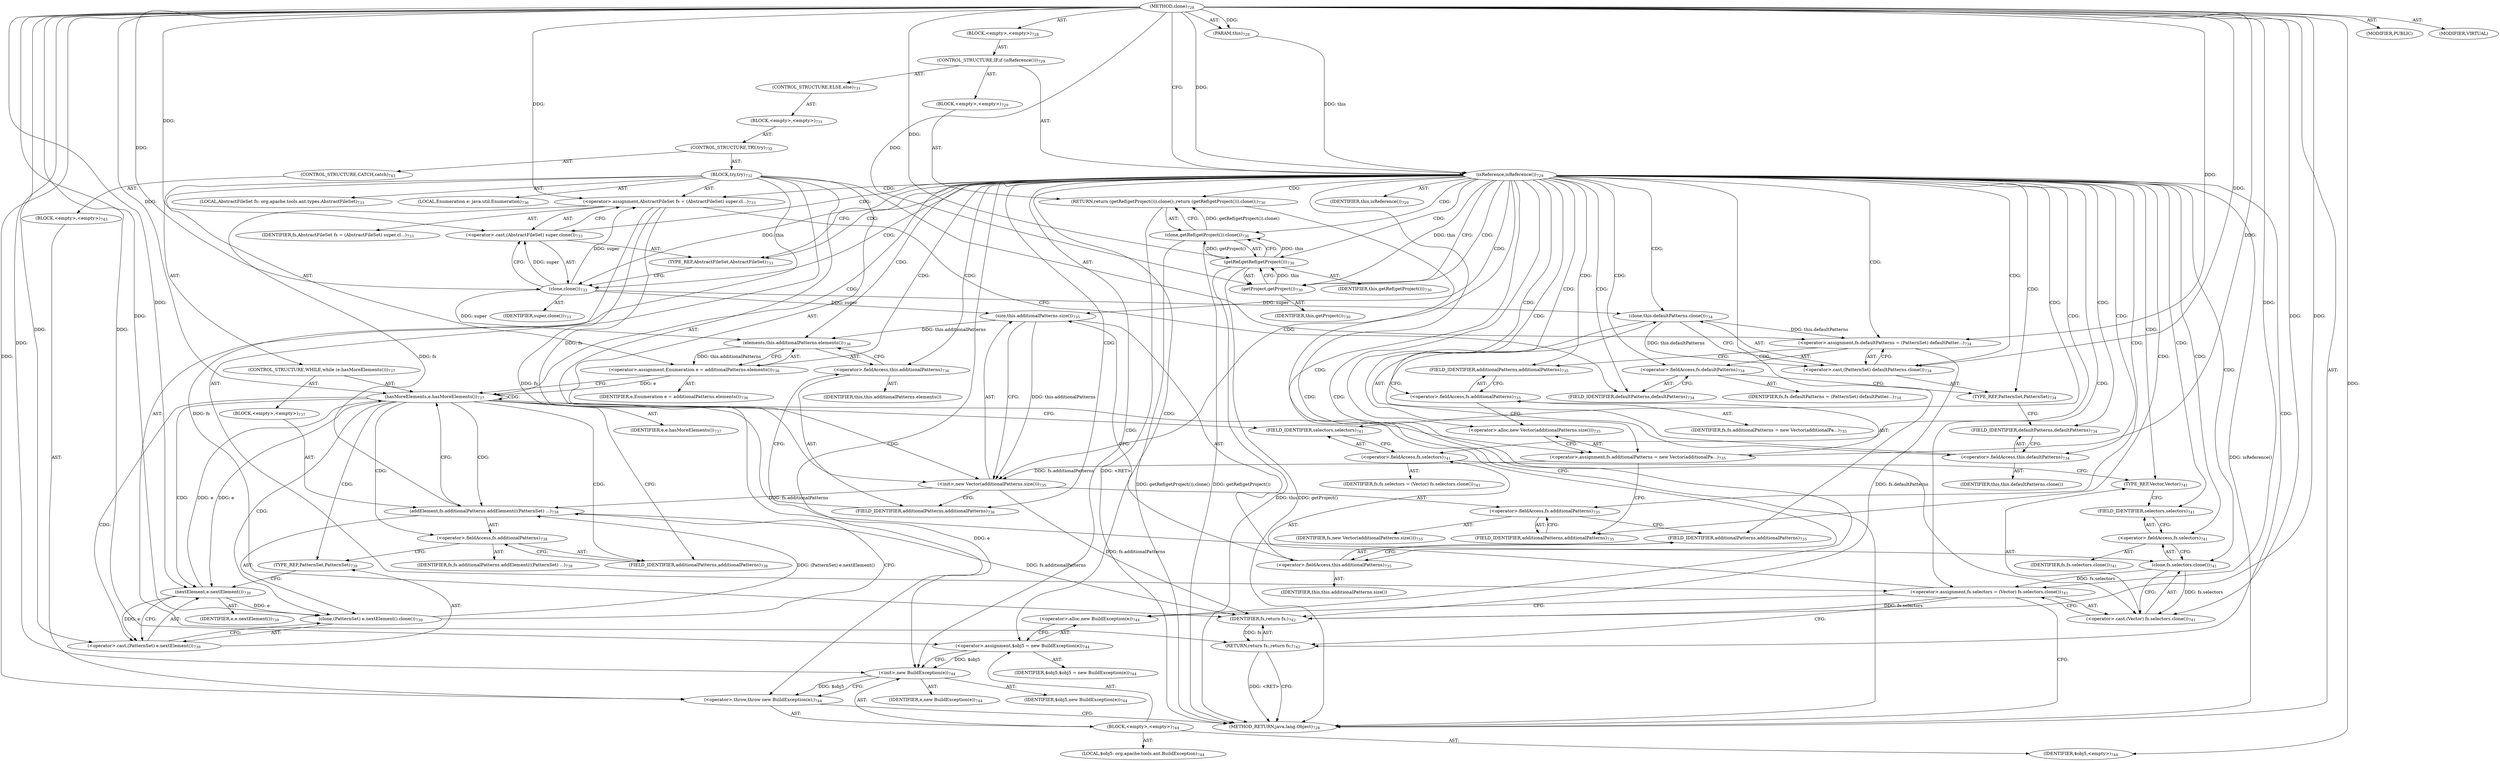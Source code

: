 digraph "clone" {  
"111669149745" [label = <(METHOD,clone)<SUB>728</SUB>> ]
"115964117039" [label = <(PARAM,this)<SUB>728</SUB>> ]
"25769803878" [label = <(BLOCK,&lt;empty&gt;,&lt;empty&gt;)<SUB>728</SUB>> ]
"47244640304" [label = <(CONTROL_STRUCTURE,IF,if (isReference()))<SUB>729</SUB>> ]
"30064771475" [label = <(isReference,isReference())<SUB>729</SUB>> ]
"68719476840" [label = <(IDENTIFIER,this,isReference())<SUB>729</SUB>> ]
"25769803879" [label = <(BLOCK,&lt;empty&gt;,&lt;empty&gt;)<SUB>729</SUB>> ]
"146028888093" [label = <(RETURN,return (getRef(getProject())).clone();,return (getRef(getProject())).clone();)<SUB>730</SUB>> ]
"30064771476" [label = <(clone,getRef(getProject()).clone())<SUB>730</SUB>> ]
"30064771477" [label = <(getRef,getRef(getProject()))<SUB>730</SUB>> ]
"68719476842" [label = <(IDENTIFIER,this,getRef(getProject()))<SUB>730</SUB>> ]
"30064771478" [label = <(getProject,getProject())<SUB>730</SUB>> ]
"68719476841" [label = <(IDENTIFIER,this,getProject())<SUB>730</SUB>> ]
"47244640305" [label = <(CONTROL_STRUCTURE,ELSE,else)<SUB>731</SUB>> ]
"25769803880" [label = <(BLOCK,&lt;empty&gt;,&lt;empty&gt;)<SUB>731</SUB>> ]
"47244640306" [label = <(CONTROL_STRUCTURE,TRY,try)<SUB>732</SUB>> ]
"25769803881" [label = <(BLOCK,try,try)<SUB>732</SUB>> ]
"94489280541" [label = <(LOCAL,AbstractFileSet fs: org.apache.tools.ant.types.AbstractFileSet)<SUB>733</SUB>> ]
"30064771479" [label = <(&lt;operator&gt;.assignment,AbstractFileSet fs = (AbstractFileSet) super.cl...)<SUB>733</SUB>> ]
"68719477065" [label = <(IDENTIFIER,fs,AbstractFileSet fs = (AbstractFileSet) super.cl...)<SUB>733</SUB>> ]
"30064771480" [label = <(&lt;operator&gt;.cast,(AbstractFileSet) super.clone())<SUB>733</SUB>> ]
"180388626439" [label = <(TYPE_REF,AbstractFileSet,AbstractFileSet)<SUB>733</SUB>> ]
"30064771481" [label = <(clone,clone())<SUB>733</SUB>> ]
"68719477066" [label = <(IDENTIFIER,super,clone())<SUB>733</SUB>> ]
"30064771482" [label = <(&lt;operator&gt;.assignment,fs.defaultPatterns = (PatternSet) defaultPatter...)<SUB>734</SUB>> ]
"30064771483" [label = <(&lt;operator&gt;.fieldAccess,fs.defaultPatterns)<SUB>734</SUB>> ]
"68719477067" [label = <(IDENTIFIER,fs,fs.defaultPatterns = (PatternSet) defaultPatter...)<SUB>734</SUB>> ]
"55834574925" [label = <(FIELD_IDENTIFIER,defaultPatterns,defaultPatterns)<SUB>734</SUB>> ]
"30064771484" [label = <(&lt;operator&gt;.cast,(PatternSet) defaultPatterns.clone())<SUB>734</SUB>> ]
"180388626440" [label = <(TYPE_REF,PatternSet,PatternSet)<SUB>734</SUB>> ]
"30064771485" [label = <(clone,this.defaultPatterns.clone())<SUB>734</SUB>> ]
"30064771486" [label = <(&lt;operator&gt;.fieldAccess,this.defaultPatterns)<SUB>734</SUB>> ]
"68719477068" [label = <(IDENTIFIER,this,this.defaultPatterns.clone())> ]
"55834574926" [label = <(FIELD_IDENTIFIER,defaultPatterns,defaultPatterns)<SUB>734</SUB>> ]
"30064771487" [label = <(&lt;operator&gt;.assignment,fs.additionalPatterns = new Vector(additionalPa...)<SUB>735</SUB>> ]
"30064771488" [label = <(&lt;operator&gt;.fieldAccess,fs.additionalPatterns)<SUB>735</SUB>> ]
"68719477069" [label = <(IDENTIFIER,fs,fs.additionalPatterns = new Vector(additionalPa...)<SUB>735</SUB>> ]
"55834574927" [label = <(FIELD_IDENTIFIER,additionalPatterns,additionalPatterns)<SUB>735</SUB>> ]
"30064771489" [label = <(&lt;operator&gt;.alloc,new Vector(additionalPatterns.size()))<SUB>735</SUB>> ]
"30064771490" [label = <(&lt;init&gt;,new Vector(additionalPatterns.size()))<SUB>735</SUB>> ]
"30064771491" [label = <(&lt;operator&gt;.fieldAccess,fs.additionalPatterns)<SUB>735</SUB>> ]
"68719477070" [label = <(IDENTIFIER,fs,new Vector(additionalPatterns.size()))<SUB>735</SUB>> ]
"55834574928" [label = <(FIELD_IDENTIFIER,additionalPatterns,additionalPatterns)<SUB>735</SUB>> ]
"30064771492" [label = <(size,this.additionalPatterns.size())<SUB>735</SUB>> ]
"30064771493" [label = <(&lt;operator&gt;.fieldAccess,this.additionalPatterns)<SUB>735</SUB>> ]
"68719477071" [label = <(IDENTIFIER,this,this.additionalPatterns.size())> ]
"55834574929" [label = <(FIELD_IDENTIFIER,additionalPatterns,additionalPatterns)<SUB>735</SUB>> ]
"94489280542" [label = <(LOCAL,Enumeration e: java.util.Enumeration)<SUB>736</SUB>> ]
"30064771494" [label = <(&lt;operator&gt;.assignment,Enumeration e = additionalPatterns.elements())<SUB>736</SUB>> ]
"68719477072" [label = <(IDENTIFIER,e,Enumeration e = additionalPatterns.elements())<SUB>736</SUB>> ]
"30064771495" [label = <(elements,this.additionalPatterns.elements())<SUB>736</SUB>> ]
"30064771496" [label = <(&lt;operator&gt;.fieldAccess,this.additionalPatterns)<SUB>736</SUB>> ]
"68719477073" [label = <(IDENTIFIER,this,this.additionalPatterns.elements())> ]
"55834574930" [label = <(FIELD_IDENTIFIER,additionalPatterns,additionalPatterns)<SUB>736</SUB>> ]
"47244640307" [label = <(CONTROL_STRUCTURE,WHILE,while (e.hasMoreElements()))<SUB>737</SUB>> ]
"30064771497" [label = <(hasMoreElements,e.hasMoreElements())<SUB>737</SUB>> ]
"68719477074" [label = <(IDENTIFIER,e,e.hasMoreElements())<SUB>737</SUB>> ]
"25769803882" [label = <(BLOCK,&lt;empty&gt;,&lt;empty&gt;)<SUB>737</SUB>> ]
"30064771498" [label = <(addElement,fs.additionalPatterns.addElement(((PatternSet) ...)<SUB>738</SUB>> ]
"30064771499" [label = <(&lt;operator&gt;.fieldAccess,fs.additionalPatterns)<SUB>738</SUB>> ]
"68719477075" [label = <(IDENTIFIER,fs,fs.additionalPatterns.addElement(((PatternSet) ...)<SUB>738</SUB>> ]
"55834574931" [label = <(FIELD_IDENTIFIER,additionalPatterns,additionalPatterns)<SUB>738</SUB>> ]
"30064771500" [label = <(clone,(PatternSet) e.nextElement().clone())<SUB>739</SUB>> ]
"30064771501" [label = <(&lt;operator&gt;.cast,(PatternSet) e.nextElement())<SUB>739</SUB>> ]
"180388626441" [label = <(TYPE_REF,PatternSet,PatternSet)<SUB>739</SUB>> ]
"30064771502" [label = <(nextElement,e.nextElement())<SUB>739</SUB>> ]
"68719477076" [label = <(IDENTIFIER,e,e.nextElement())<SUB>739</SUB>> ]
"30064771503" [label = <(&lt;operator&gt;.assignment,fs.selectors = (Vector) fs.selectors.clone())<SUB>741</SUB>> ]
"30064771504" [label = <(&lt;operator&gt;.fieldAccess,fs.selectors)<SUB>741</SUB>> ]
"68719477077" [label = <(IDENTIFIER,fs,fs.selectors = (Vector) fs.selectors.clone())<SUB>741</SUB>> ]
"55834574932" [label = <(FIELD_IDENTIFIER,selectors,selectors)<SUB>741</SUB>> ]
"30064771505" [label = <(&lt;operator&gt;.cast,(Vector) fs.selectors.clone())<SUB>741</SUB>> ]
"180388626442" [label = <(TYPE_REF,Vector,Vector)<SUB>741</SUB>> ]
"30064771506" [label = <(clone,fs.selectors.clone())<SUB>741</SUB>> ]
"30064771507" [label = <(&lt;operator&gt;.fieldAccess,fs.selectors)<SUB>741</SUB>> ]
"68719477078" [label = <(IDENTIFIER,fs,fs.selectors.clone())<SUB>741</SUB>> ]
"55834574933" [label = <(FIELD_IDENTIFIER,selectors,selectors)<SUB>741</SUB>> ]
"146028888094" [label = <(RETURN,return fs;,return fs;)<SUB>742</SUB>> ]
"68719477079" [label = <(IDENTIFIER,fs,return fs;)<SUB>742</SUB>> ]
"47244640308" [label = <(CONTROL_STRUCTURE,CATCH,catch)<SUB>743</SUB>> ]
"25769803883" [label = <(BLOCK,&lt;empty&gt;,&lt;empty&gt;)<SUB>743</SUB>> ]
"30064771508" [label = <(&lt;operator&gt;.throw,throw new BuildException(e);)<SUB>744</SUB>> ]
"25769803884" [label = <(BLOCK,&lt;empty&gt;,&lt;empty&gt;)<SUB>744</SUB>> ]
"94489280543" [label = <(LOCAL,$obj5: org.apache.tools.ant.BuildException)<SUB>744</SUB>> ]
"30064771509" [label = <(&lt;operator&gt;.assignment,$obj5 = new BuildException(e))<SUB>744</SUB>> ]
"68719477080" [label = <(IDENTIFIER,$obj5,$obj5 = new BuildException(e))<SUB>744</SUB>> ]
"30064771510" [label = <(&lt;operator&gt;.alloc,new BuildException(e))<SUB>744</SUB>> ]
"30064771511" [label = <(&lt;init&gt;,new BuildException(e))<SUB>744</SUB>> ]
"68719477081" [label = <(IDENTIFIER,$obj5,new BuildException(e))<SUB>744</SUB>> ]
"68719477082" [label = <(IDENTIFIER,e,new BuildException(e))<SUB>744</SUB>> ]
"68719477083" [label = <(IDENTIFIER,$obj5,&lt;empty&gt;)<SUB>744</SUB>> ]
"133143986281" [label = <(MODIFIER,PUBLIC)> ]
"133143986282" [label = <(MODIFIER,VIRTUAL)> ]
"128849018929" [label = <(METHOD_RETURN,java.lang.Object)<SUB>728</SUB>> ]
  "111669149745" -> "115964117039"  [ label = "AST: "] 
  "111669149745" -> "25769803878"  [ label = "AST: "] 
  "111669149745" -> "133143986281"  [ label = "AST: "] 
  "111669149745" -> "133143986282"  [ label = "AST: "] 
  "111669149745" -> "128849018929"  [ label = "AST: "] 
  "25769803878" -> "47244640304"  [ label = "AST: "] 
  "47244640304" -> "30064771475"  [ label = "AST: "] 
  "47244640304" -> "25769803879"  [ label = "AST: "] 
  "47244640304" -> "47244640305"  [ label = "AST: "] 
  "30064771475" -> "68719476840"  [ label = "AST: "] 
  "25769803879" -> "146028888093"  [ label = "AST: "] 
  "146028888093" -> "30064771476"  [ label = "AST: "] 
  "30064771476" -> "30064771477"  [ label = "AST: "] 
  "30064771477" -> "68719476842"  [ label = "AST: "] 
  "30064771477" -> "30064771478"  [ label = "AST: "] 
  "30064771478" -> "68719476841"  [ label = "AST: "] 
  "47244640305" -> "25769803880"  [ label = "AST: "] 
  "25769803880" -> "47244640306"  [ label = "AST: "] 
  "47244640306" -> "25769803881"  [ label = "AST: "] 
  "47244640306" -> "47244640308"  [ label = "AST: "] 
  "25769803881" -> "94489280541"  [ label = "AST: "] 
  "25769803881" -> "30064771479"  [ label = "AST: "] 
  "25769803881" -> "30064771482"  [ label = "AST: "] 
  "25769803881" -> "30064771487"  [ label = "AST: "] 
  "25769803881" -> "30064771490"  [ label = "AST: "] 
  "25769803881" -> "94489280542"  [ label = "AST: "] 
  "25769803881" -> "30064771494"  [ label = "AST: "] 
  "25769803881" -> "47244640307"  [ label = "AST: "] 
  "25769803881" -> "30064771503"  [ label = "AST: "] 
  "25769803881" -> "146028888094"  [ label = "AST: "] 
  "30064771479" -> "68719477065"  [ label = "AST: "] 
  "30064771479" -> "30064771480"  [ label = "AST: "] 
  "30064771480" -> "180388626439"  [ label = "AST: "] 
  "30064771480" -> "30064771481"  [ label = "AST: "] 
  "30064771481" -> "68719477066"  [ label = "AST: "] 
  "30064771482" -> "30064771483"  [ label = "AST: "] 
  "30064771482" -> "30064771484"  [ label = "AST: "] 
  "30064771483" -> "68719477067"  [ label = "AST: "] 
  "30064771483" -> "55834574925"  [ label = "AST: "] 
  "30064771484" -> "180388626440"  [ label = "AST: "] 
  "30064771484" -> "30064771485"  [ label = "AST: "] 
  "30064771485" -> "30064771486"  [ label = "AST: "] 
  "30064771486" -> "68719477068"  [ label = "AST: "] 
  "30064771486" -> "55834574926"  [ label = "AST: "] 
  "30064771487" -> "30064771488"  [ label = "AST: "] 
  "30064771487" -> "30064771489"  [ label = "AST: "] 
  "30064771488" -> "68719477069"  [ label = "AST: "] 
  "30064771488" -> "55834574927"  [ label = "AST: "] 
  "30064771490" -> "30064771491"  [ label = "AST: "] 
  "30064771490" -> "30064771492"  [ label = "AST: "] 
  "30064771491" -> "68719477070"  [ label = "AST: "] 
  "30064771491" -> "55834574928"  [ label = "AST: "] 
  "30064771492" -> "30064771493"  [ label = "AST: "] 
  "30064771493" -> "68719477071"  [ label = "AST: "] 
  "30064771493" -> "55834574929"  [ label = "AST: "] 
  "30064771494" -> "68719477072"  [ label = "AST: "] 
  "30064771494" -> "30064771495"  [ label = "AST: "] 
  "30064771495" -> "30064771496"  [ label = "AST: "] 
  "30064771496" -> "68719477073"  [ label = "AST: "] 
  "30064771496" -> "55834574930"  [ label = "AST: "] 
  "47244640307" -> "30064771497"  [ label = "AST: "] 
  "47244640307" -> "25769803882"  [ label = "AST: "] 
  "30064771497" -> "68719477074"  [ label = "AST: "] 
  "25769803882" -> "30064771498"  [ label = "AST: "] 
  "30064771498" -> "30064771499"  [ label = "AST: "] 
  "30064771498" -> "30064771500"  [ label = "AST: "] 
  "30064771499" -> "68719477075"  [ label = "AST: "] 
  "30064771499" -> "55834574931"  [ label = "AST: "] 
  "30064771500" -> "30064771501"  [ label = "AST: "] 
  "30064771501" -> "180388626441"  [ label = "AST: "] 
  "30064771501" -> "30064771502"  [ label = "AST: "] 
  "30064771502" -> "68719477076"  [ label = "AST: "] 
  "30064771503" -> "30064771504"  [ label = "AST: "] 
  "30064771503" -> "30064771505"  [ label = "AST: "] 
  "30064771504" -> "68719477077"  [ label = "AST: "] 
  "30064771504" -> "55834574932"  [ label = "AST: "] 
  "30064771505" -> "180388626442"  [ label = "AST: "] 
  "30064771505" -> "30064771506"  [ label = "AST: "] 
  "30064771506" -> "30064771507"  [ label = "AST: "] 
  "30064771507" -> "68719477078"  [ label = "AST: "] 
  "30064771507" -> "55834574933"  [ label = "AST: "] 
  "146028888094" -> "68719477079"  [ label = "AST: "] 
  "47244640308" -> "25769803883"  [ label = "AST: "] 
  "25769803883" -> "30064771508"  [ label = "AST: "] 
  "30064771508" -> "25769803884"  [ label = "AST: "] 
  "25769803884" -> "94489280543"  [ label = "AST: "] 
  "25769803884" -> "30064771509"  [ label = "AST: "] 
  "25769803884" -> "30064771511"  [ label = "AST: "] 
  "25769803884" -> "68719477083"  [ label = "AST: "] 
  "30064771509" -> "68719477080"  [ label = "AST: "] 
  "30064771509" -> "30064771510"  [ label = "AST: "] 
  "30064771511" -> "68719477081"  [ label = "AST: "] 
  "30064771511" -> "68719477082"  [ label = "AST: "] 
  "30064771475" -> "30064771478"  [ label = "CFG: "] 
  "30064771475" -> "180388626439"  [ label = "CFG: "] 
  "146028888093" -> "128849018929"  [ label = "CFG: "] 
  "30064771476" -> "146028888093"  [ label = "CFG: "] 
  "30064771477" -> "30064771476"  [ label = "CFG: "] 
  "30064771478" -> "30064771477"  [ label = "CFG: "] 
  "30064771479" -> "55834574925"  [ label = "CFG: "] 
  "30064771482" -> "55834574927"  [ label = "CFG: "] 
  "30064771487" -> "55834574928"  [ label = "CFG: "] 
  "30064771490" -> "55834574930"  [ label = "CFG: "] 
  "30064771494" -> "30064771497"  [ label = "CFG: "] 
  "30064771503" -> "146028888094"  [ label = "CFG: "] 
  "30064771503" -> "128849018929"  [ label = "CFG: "] 
  "30064771503" -> "30064771510"  [ label = "CFG: "] 
  "146028888094" -> "128849018929"  [ label = "CFG: "] 
  "30064771480" -> "30064771479"  [ label = "CFG: "] 
  "30064771483" -> "180388626440"  [ label = "CFG: "] 
  "30064771484" -> "30064771482"  [ label = "CFG: "] 
  "30064771488" -> "30064771489"  [ label = "CFG: "] 
  "30064771489" -> "30064771487"  [ label = "CFG: "] 
  "30064771491" -> "55834574929"  [ label = "CFG: "] 
  "30064771492" -> "30064771490"  [ label = "CFG: "] 
  "30064771495" -> "30064771494"  [ label = "CFG: "] 
  "30064771497" -> "55834574931"  [ label = "CFG: "] 
  "30064771497" -> "55834574932"  [ label = "CFG: "] 
  "30064771504" -> "180388626442"  [ label = "CFG: "] 
  "30064771505" -> "30064771503"  [ label = "CFG: "] 
  "30064771508" -> "128849018929"  [ label = "CFG: "] 
  "180388626439" -> "30064771481"  [ label = "CFG: "] 
  "30064771481" -> "30064771480"  [ label = "CFG: "] 
  "55834574925" -> "30064771483"  [ label = "CFG: "] 
  "180388626440" -> "55834574926"  [ label = "CFG: "] 
  "30064771485" -> "30064771484"  [ label = "CFG: "] 
  "55834574927" -> "30064771488"  [ label = "CFG: "] 
  "55834574928" -> "30064771491"  [ label = "CFG: "] 
  "30064771493" -> "30064771492"  [ label = "CFG: "] 
  "30064771496" -> "30064771495"  [ label = "CFG: "] 
  "30064771498" -> "30064771497"  [ label = "CFG: "] 
  "55834574932" -> "30064771504"  [ label = "CFG: "] 
  "180388626442" -> "55834574933"  [ label = "CFG: "] 
  "30064771506" -> "30064771505"  [ label = "CFG: "] 
  "30064771486" -> "30064771485"  [ label = "CFG: "] 
  "55834574929" -> "30064771493"  [ label = "CFG: "] 
  "55834574930" -> "30064771496"  [ label = "CFG: "] 
  "30064771499" -> "180388626441"  [ label = "CFG: "] 
  "30064771500" -> "30064771498"  [ label = "CFG: "] 
  "30064771507" -> "30064771506"  [ label = "CFG: "] 
  "30064771509" -> "30064771511"  [ label = "CFG: "] 
  "30064771511" -> "30064771508"  [ label = "CFG: "] 
  "55834574926" -> "30064771486"  [ label = "CFG: "] 
  "55834574931" -> "30064771499"  [ label = "CFG: "] 
  "30064771501" -> "30064771500"  [ label = "CFG: "] 
  "55834574933" -> "30064771507"  [ label = "CFG: "] 
  "30064771510" -> "30064771509"  [ label = "CFG: "] 
  "180388626441" -> "30064771502"  [ label = "CFG: "] 
  "30064771502" -> "30064771501"  [ label = "CFG: "] 
  "111669149745" -> "30064771475"  [ label = "CFG: "] 
  "146028888093" -> "128849018929"  [ label = "DDG: &lt;RET&gt;"] 
  "146028888094" -> "128849018929"  [ label = "DDG: &lt;RET&gt;"] 
  "30064771475" -> "128849018929"  [ label = "DDG: isReference()"] 
  "30064771477" -> "128849018929"  [ label = "DDG: this"] 
  "30064771477" -> "128849018929"  [ label = "DDG: getProject()"] 
  "30064771476" -> "128849018929"  [ label = "DDG: getRef(getProject())"] 
  "30064771476" -> "128849018929"  [ label = "DDG: getRef(getProject()).clone()"] 
  "111669149745" -> "115964117039"  [ label = "DDG: "] 
  "115964117039" -> "30064771475"  [ label = "DDG: this"] 
  "111669149745" -> "30064771475"  [ label = "DDG: "] 
  "30064771476" -> "146028888093"  [ label = "DDG: getRef(getProject()).clone()"] 
  "30064771477" -> "30064771476"  [ label = "DDG: this"] 
  "30064771477" -> "30064771476"  [ label = "DDG: getProject()"] 
  "30064771478" -> "30064771477"  [ label = "DDG: this"] 
  "111669149745" -> "30064771477"  [ label = "DDG: "] 
  "111669149745" -> "30064771479"  [ label = "DDG: "] 
  "30064771481" -> "30064771479"  [ label = "DDG: super"] 
  "111669149745" -> "30064771482"  [ label = "DDG: "] 
  "30064771485" -> "30064771482"  [ label = "DDG: this.defaultPatterns"] 
  "111669149745" -> "30064771487"  [ label = "DDG: "] 
  "30064771495" -> "30064771494"  [ label = "DDG: this.additionalPatterns"] 
  "111669149745" -> "30064771503"  [ label = "DDG: "] 
  "30064771506" -> "30064771503"  [ label = "DDG: fs.selectors"] 
  "68719477079" -> "146028888094"  [ label = "DDG: fs"] 
  "30064771475" -> "30064771478"  [ label = "DDG: this"] 
  "111669149745" -> "30064771478"  [ label = "DDG: "] 
  "30064771479" -> "30064771490"  [ label = "DDG: fs"] 
  "30064771487" -> "30064771490"  [ label = "DDG: fs.additionalPatterns"] 
  "30064771492" -> "30064771490"  [ label = "DDG: this.additionalPatterns"] 
  "30064771503" -> "68719477079"  [ label = "DDG: fs.selectors"] 
  "30064771479" -> "68719477079"  [ label = "DDG: fs"] 
  "30064771490" -> "68719477079"  [ label = "DDG: fs.additionalPatterns"] 
  "30064771482" -> "68719477079"  [ label = "DDG: fs.defaultPatterns"] 
  "30064771498" -> "68719477079"  [ label = "DDG: fs.additionalPatterns"] 
  "111669149745" -> "68719477079"  [ label = "DDG: "] 
  "111669149745" -> "30064771480"  [ label = "DDG: "] 
  "30064771481" -> "30064771480"  [ label = "DDG: super"] 
  "111669149745" -> "30064771484"  [ label = "DDG: "] 
  "30064771485" -> "30064771484"  [ label = "DDG: this.defaultPatterns"] 
  "30064771481" -> "30064771492"  [ label = "DDG: super"] 
  "30064771481" -> "30064771495"  [ label = "DDG: super"] 
  "30064771492" -> "30064771495"  [ label = "DDG: this.additionalPatterns"] 
  "30064771494" -> "30064771497"  [ label = "DDG: e"] 
  "30064771502" -> "30064771497"  [ label = "DDG: e"] 
  "111669149745" -> "30064771497"  [ label = "DDG: "] 
  "111669149745" -> "30064771505"  [ label = "DDG: "] 
  "30064771506" -> "30064771505"  [ label = "DDG: fs.selectors"] 
  "30064771511" -> "30064771508"  [ label = "DDG: $obj5"] 
  "111669149745" -> "30064771508"  [ label = "DDG: "] 
  "30064771475" -> "30064771481"  [ label = "DDG: this"] 
  "111669149745" -> "30064771481"  [ label = "DDG: "] 
  "30064771481" -> "30064771485"  [ label = "DDG: super"] 
  "30064771479" -> "30064771498"  [ label = "DDG: fs"] 
  "30064771490" -> "30064771498"  [ label = "DDG: fs.additionalPatterns"] 
  "30064771500" -> "30064771498"  [ label = "DDG: (PatternSet) e.nextElement()"] 
  "30064771479" -> "30064771506"  [ label = "DDG: fs"] 
  "111669149745" -> "30064771509"  [ label = "DDG: "] 
  "111669149745" -> "68719477083"  [ label = "DDG: "] 
  "111669149745" -> "30064771500"  [ label = "DDG: "] 
  "30064771502" -> "30064771500"  [ label = "DDG: e"] 
  "30064771509" -> "30064771511"  [ label = "DDG: $obj5"] 
  "111669149745" -> "30064771511"  [ label = "DDG: "] 
  "30064771497" -> "30064771511"  [ label = "DDG: e"] 
  "111669149745" -> "30064771501"  [ label = "DDG: "] 
  "30064771502" -> "30064771501"  [ label = "DDG: e"] 
  "30064771497" -> "30064771502"  [ label = "DDG: e"] 
  "111669149745" -> "30064771502"  [ label = "DDG: "] 
  "30064771475" -> "146028888093"  [ label = "CDG: "] 
  "30064771475" -> "180388626442"  [ label = "CDG: "] 
  "30064771475" -> "30064771488"  [ label = "CDG: "] 
  "30064771475" -> "30064771489"  [ label = "CDG: "] 
  "30064771475" -> "30064771486"  [ label = "CDG: "] 
  "30064771475" -> "30064771487"  [ label = "CDG: "] 
  "30064771475" -> "30064771492"  [ label = "CDG: "] 
  "30064771475" -> "30064771493"  [ label = "CDG: "] 
  "30064771475" -> "30064771490"  [ label = "CDG: "] 
  "30064771475" -> "30064771491"  [ label = "CDG: "] 
  "30064771475" -> "30064771480"  [ label = "CDG: "] 
  "30064771475" -> "30064771481"  [ label = "CDG: "] 
  "30064771475" -> "30064771478"  [ label = "CDG: "] 
  "30064771475" -> "30064771479"  [ label = "CDG: "] 
  "30064771475" -> "30064771484"  [ label = "CDG: "] 
  "30064771475" -> "30064771485"  [ label = "CDG: "] 
  "30064771475" -> "30064771482"  [ label = "CDG: "] 
  "30064771475" -> "30064771483"  [ label = "CDG: "] 
  "30064771475" -> "55834574932"  [ label = "CDG: "] 
  "30064771475" -> "55834574933"  [ label = "CDG: "] 
  "30064771475" -> "30064771476"  [ label = "CDG: "] 
  "30064771475" -> "30064771477"  [ label = "CDG: "] 
  "30064771475" -> "55834574926"  [ label = "CDG: "] 
  "30064771475" -> "55834574927"  [ label = "CDG: "] 
  "30064771475" -> "55834574925"  [ label = "CDG: "] 
  "30064771475" -> "55834574930"  [ label = "CDG: "] 
  "30064771475" -> "55834574928"  [ label = "CDG: "] 
  "30064771475" -> "55834574929"  [ label = "CDG: "] 
  "30064771475" -> "180388626439"  [ label = "CDG: "] 
  "30064771475" -> "180388626440"  [ label = "CDG: "] 
  "30064771475" -> "30064771504"  [ label = "CDG: "] 
  "30064771475" -> "30064771505"  [ label = "CDG: "] 
  "30064771475" -> "30064771503"  [ label = "CDG: "] 
  "30064771475" -> "30064771506"  [ label = "CDG: "] 
  "30064771475" -> "30064771507"  [ label = "CDG: "] 
  "30064771475" -> "30064771496"  [ label = "CDG: "] 
  "30064771475" -> "30064771497"  [ label = "CDG: "] 
  "30064771475" -> "30064771494"  [ label = "CDG: "] 
  "30064771475" -> "30064771495"  [ label = "CDG: "] 
  "30064771475" -> "146028888094"  [ label = "CDG: "] 
  "30064771475" -> "30064771510"  [ label = "CDG: "] 
  "30064771475" -> "30064771511"  [ label = "CDG: "] 
  "30064771475" -> "30064771508"  [ label = "CDG: "] 
  "30064771475" -> "30064771509"  [ label = "CDG: "] 
  "30064771497" -> "180388626441"  [ label = "CDG: "] 
  "30064771497" -> "55834574931"  [ label = "CDG: "] 
  "30064771497" -> "30064771502"  [ label = "CDG: "] 
  "30064771497" -> "30064771497"  [ label = "CDG: "] 
  "30064771497" -> "30064771500"  [ label = "CDG: "] 
  "30064771497" -> "30064771501"  [ label = "CDG: "] 
  "30064771497" -> "30064771498"  [ label = "CDG: "] 
  "30064771497" -> "30064771499"  [ label = "CDG: "] 
}
